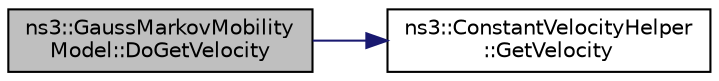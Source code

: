 digraph "ns3::GaussMarkovMobilityModel::DoGetVelocity"
{
  edge [fontname="Helvetica",fontsize="10",labelfontname="Helvetica",labelfontsize="10"];
  node [fontname="Helvetica",fontsize="10",shape=record];
  rankdir="LR";
  Node1 [label="ns3::GaussMarkovMobility\lModel::DoGetVelocity",height=0.2,width=0.4,color="black", fillcolor="grey75", style="filled", fontcolor="black"];
  Node1 -> Node2 [color="midnightblue",fontsize="10",style="solid"];
  Node2 [label="ns3::ConstantVelocityHelper\l::GetVelocity",height=0.2,width=0.4,color="black", fillcolor="white", style="filled",URL="$db/d45/classns3_1_1ConstantVelocityHelper.html#aa38dd5be77680154c481e71f4965ae90"];
}
